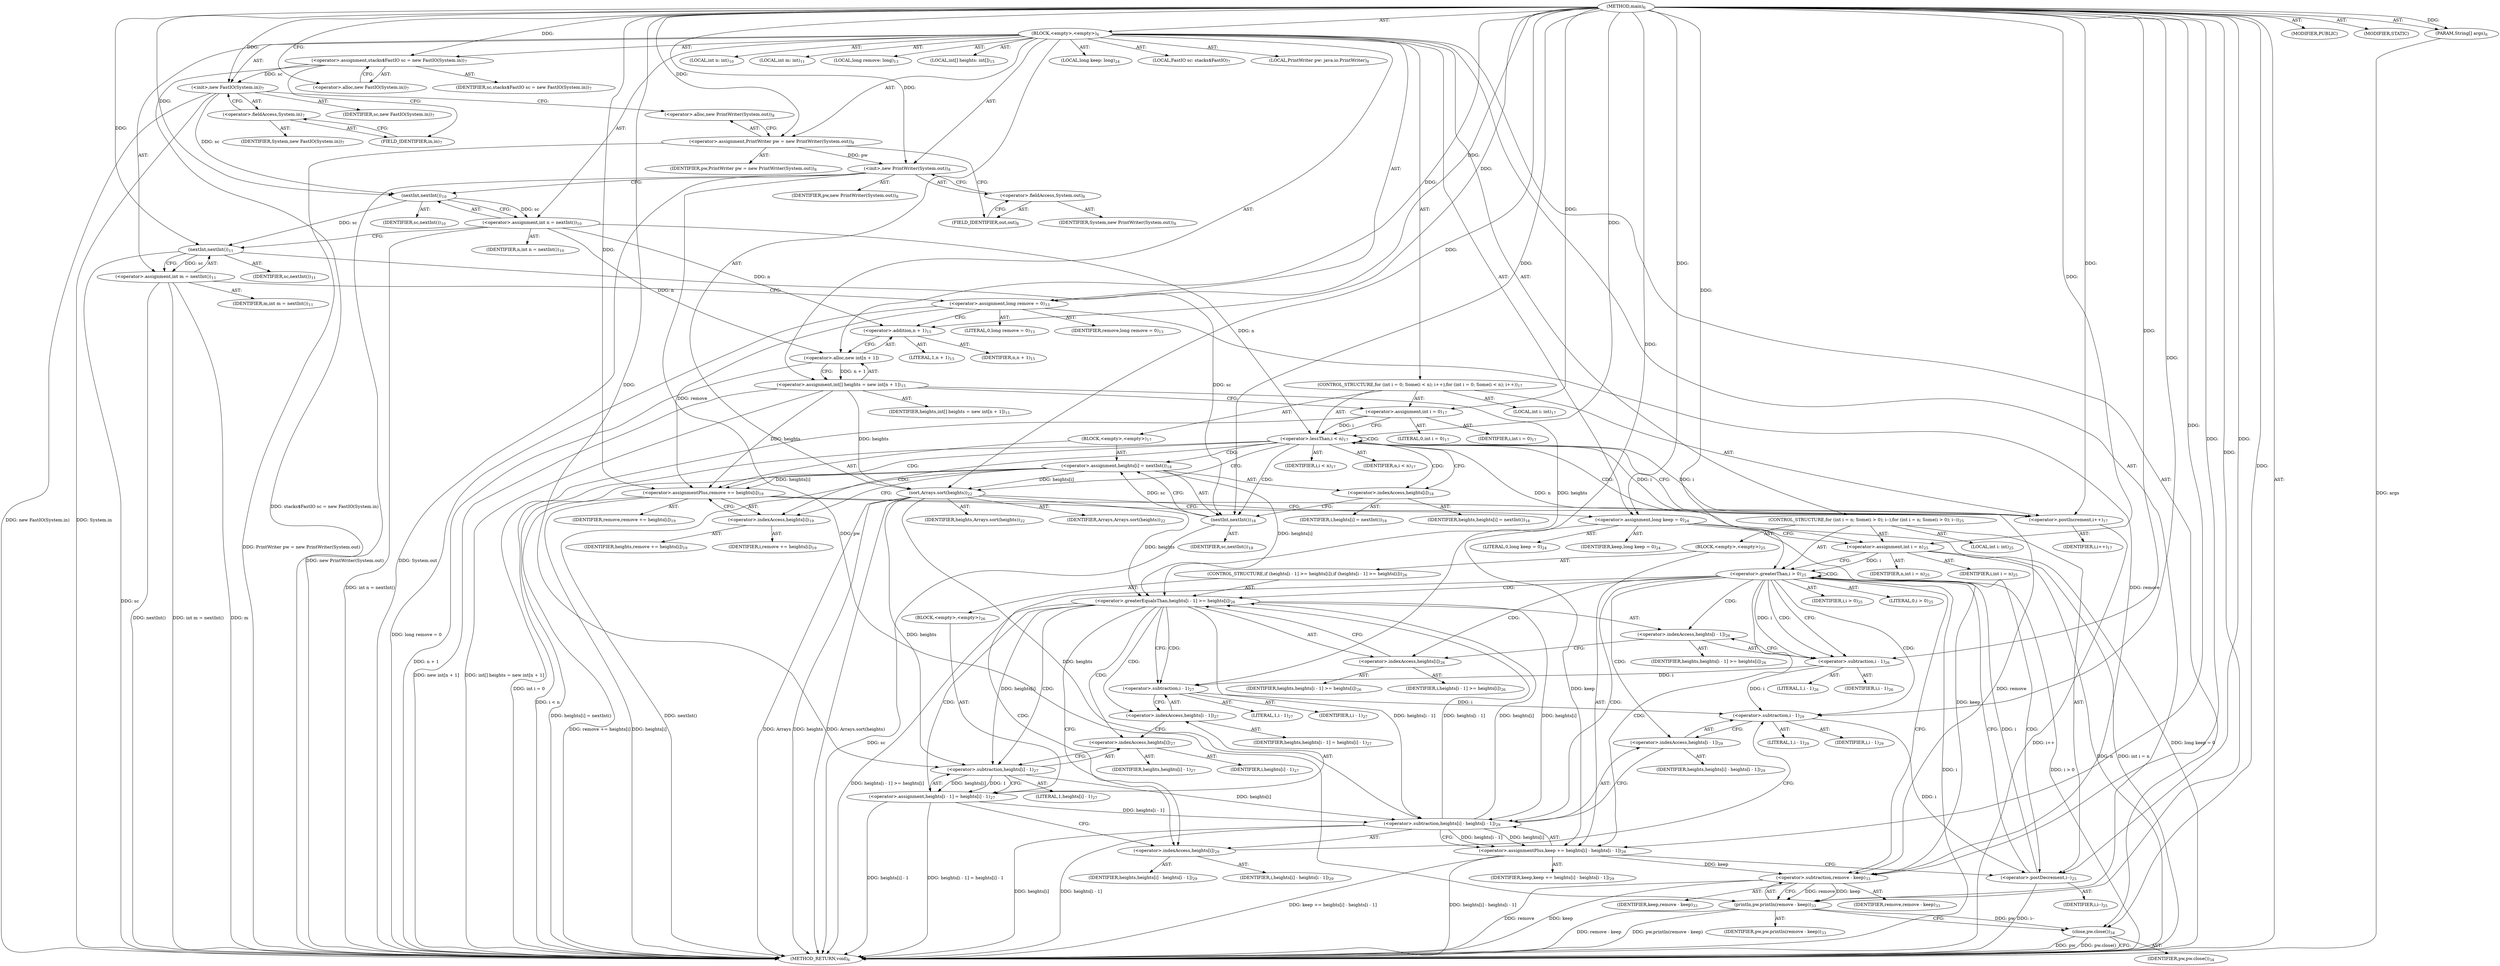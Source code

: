 digraph "main" {  
"33" [label = <(METHOD,main)<SUB>6</SUB>> ]
"34" [label = <(PARAM,String[] args)<SUB>6</SUB>> ]
"35" [label = <(BLOCK,&lt;empty&gt;,&lt;empty&gt;)<SUB>6</SUB>> ]
"4" [label = <(LOCAL,FastIO sc: stacks$FastIO)<SUB>7</SUB>> ]
"36" [label = <(&lt;operator&gt;.assignment,stacks$FastIO sc = new FastIO(System.in))<SUB>7</SUB>> ]
"37" [label = <(IDENTIFIER,sc,stacks$FastIO sc = new FastIO(System.in))<SUB>7</SUB>> ]
"38" [label = <(&lt;operator&gt;.alloc,new FastIO(System.in))<SUB>7</SUB>> ]
"39" [label = <(&lt;init&gt;,new FastIO(System.in))<SUB>7</SUB>> ]
"3" [label = <(IDENTIFIER,sc,new FastIO(System.in))<SUB>7</SUB>> ]
"40" [label = <(&lt;operator&gt;.fieldAccess,System.in)<SUB>7</SUB>> ]
"41" [label = <(IDENTIFIER,System,new FastIO(System.in))<SUB>7</SUB>> ]
"42" [label = <(FIELD_IDENTIFIER,in,in)<SUB>7</SUB>> ]
"6" [label = <(LOCAL,PrintWriter pw: java.io.PrintWriter)<SUB>8</SUB>> ]
"43" [label = <(&lt;operator&gt;.assignment,PrintWriter pw = new PrintWriter(System.out))<SUB>8</SUB>> ]
"44" [label = <(IDENTIFIER,pw,PrintWriter pw = new PrintWriter(System.out))<SUB>8</SUB>> ]
"45" [label = <(&lt;operator&gt;.alloc,new PrintWriter(System.out))<SUB>8</SUB>> ]
"46" [label = <(&lt;init&gt;,new PrintWriter(System.out))<SUB>8</SUB>> ]
"5" [label = <(IDENTIFIER,pw,new PrintWriter(System.out))<SUB>8</SUB>> ]
"47" [label = <(&lt;operator&gt;.fieldAccess,System.out)<SUB>8</SUB>> ]
"48" [label = <(IDENTIFIER,System,new PrintWriter(System.out))<SUB>8</SUB>> ]
"49" [label = <(FIELD_IDENTIFIER,out,out)<SUB>8</SUB>> ]
"50" [label = <(LOCAL,int n: int)<SUB>10</SUB>> ]
"51" [label = <(&lt;operator&gt;.assignment,int n = nextInt())<SUB>10</SUB>> ]
"52" [label = <(IDENTIFIER,n,int n = nextInt())<SUB>10</SUB>> ]
"53" [label = <(nextInt,nextInt())<SUB>10</SUB>> ]
"54" [label = <(IDENTIFIER,sc,nextInt())<SUB>10</SUB>> ]
"55" [label = <(LOCAL,int m: int)<SUB>11</SUB>> ]
"56" [label = <(&lt;operator&gt;.assignment,int m = nextInt())<SUB>11</SUB>> ]
"57" [label = <(IDENTIFIER,m,int m = nextInt())<SUB>11</SUB>> ]
"58" [label = <(nextInt,nextInt())<SUB>11</SUB>> ]
"59" [label = <(IDENTIFIER,sc,nextInt())<SUB>11</SUB>> ]
"60" [label = <(LOCAL,long remove: long)<SUB>13</SUB>> ]
"61" [label = <(&lt;operator&gt;.assignment,long remove = 0)<SUB>13</SUB>> ]
"62" [label = <(IDENTIFIER,remove,long remove = 0)<SUB>13</SUB>> ]
"63" [label = <(LITERAL,0,long remove = 0)<SUB>13</SUB>> ]
"64" [label = <(LOCAL,int[] heights: int[])<SUB>15</SUB>> ]
"65" [label = <(&lt;operator&gt;.assignment,int[] heights = new int[n + 1])<SUB>15</SUB>> ]
"66" [label = <(IDENTIFIER,heights,int[] heights = new int[n + 1])<SUB>15</SUB>> ]
"67" [label = <(&lt;operator&gt;.alloc,new int[n + 1])> ]
"68" [label = <(&lt;operator&gt;.addition,n + 1)<SUB>15</SUB>> ]
"69" [label = <(IDENTIFIER,n,n + 1)<SUB>15</SUB>> ]
"70" [label = <(LITERAL,1,n + 1)<SUB>15</SUB>> ]
"71" [label = <(CONTROL_STRUCTURE,for (int i = 0; Some(i &lt; n); i++),for (int i = 0; Some(i &lt; n); i++))<SUB>17</SUB>> ]
"72" [label = <(LOCAL,int i: int)<SUB>17</SUB>> ]
"73" [label = <(&lt;operator&gt;.assignment,int i = 0)<SUB>17</SUB>> ]
"74" [label = <(IDENTIFIER,i,int i = 0)<SUB>17</SUB>> ]
"75" [label = <(LITERAL,0,int i = 0)<SUB>17</SUB>> ]
"76" [label = <(&lt;operator&gt;.lessThan,i &lt; n)<SUB>17</SUB>> ]
"77" [label = <(IDENTIFIER,i,i &lt; n)<SUB>17</SUB>> ]
"78" [label = <(IDENTIFIER,n,i &lt; n)<SUB>17</SUB>> ]
"79" [label = <(&lt;operator&gt;.postIncrement,i++)<SUB>17</SUB>> ]
"80" [label = <(IDENTIFIER,i,i++)<SUB>17</SUB>> ]
"81" [label = <(BLOCK,&lt;empty&gt;,&lt;empty&gt;)<SUB>17</SUB>> ]
"82" [label = <(&lt;operator&gt;.assignment,heights[i] = nextInt())<SUB>18</SUB>> ]
"83" [label = <(&lt;operator&gt;.indexAccess,heights[i])<SUB>18</SUB>> ]
"84" [label = <(IDENTIFIER,heights,heights[i] = nextInt())<SUB>18</SUB>> ]
"85" [label = <(IDENTIFIER,i,heights[i] = nextInt())<SUB>18</SUB>> ]
"86" [label = <(nextInt,nextInt())<SUB>18</SUB>> ]
"87" [label = <(IDENTIFIER,sc,nextInt())<SUB>18</SUB>> ]
"88" [label = <(&lt;operator&gt;.assignmentPlus,remove += heights[i])<SUB>19</SUB>> ]
"89" [label = <(IDENTIFIER,remove,remove += heights[i])<SUB>19</SUB>> ]
"90" [label = <(&lt;operator&gt;.indexAccess,heights[i])<SUB>19</SUB>> ]
"91" [label = <(IDENTIFIER,heights,remove += heights[i])<SUB>19</SUB>> ]
"92" [label = <(IDENTIFIER,i,remove += heights[i])<SUB>19</SUB>> ]
"93" [label = <(sort,Arrays.sort(heights))<SUB>22</SUB>> ]
"94" [label = <(IDENTIFIER,Arrays,Arrays.sort(heights))<SUB>22</SUB>> ]
"95" [label = <(IDENTIFIER,heights,Arrays.sort(heights))<SUB>22</SUB>> ]
"96" [label = <(LOCAL,long keep: long)<SUB>24</SUB>> ]
"97" [label = <(&lt;operator&gt;.assignment,long keep = 0)<SUB>24</SUB>> ]
"98" [label = <(IDENTIFIER,keep,long keep = 0)<SUB>24</SUB>> ]
"99" [label = <(LITERAL,0,long keep = 0)<SUB>24</SUB>> ]
"100" [label = <(CONTROL_STRUCTURE,for (int i = n; Some(i &gt; 0); i--),for (int i = n; Some(i &gt; 0); i--))<SUB>25</SUB>> ]
"101" [label = <(LOCAL,int i: int)<SUB>25</SUB>> ]
"102" [label = <(&lt;operator&gt;.assignment,int i = n)<SUB>25</SUB>> ]
"103" [label = <(IDENTIFIER,i,int i = n)<SUB>25</SUB>> ]
"104" [label = <(IDENTIFIER,n,int i = n)<SUB>25</SUB>> ]
"105" [label = <(&lt;operator&gt;.greaterThan,i &gt; 0)<SUB>25</SUB>> ]
"106" [label = <(IDENTIFIER,i,i &gt; 0)<SUB>25</SUB>> ]
"107" [label = <(LITERAL,0,i &gt; 0)<SUB>25</SUB>> ]
"108" [label = <(&lt;operator&gt;.postDecrement,i--)<SUB>25</SUB>> ]
"109" [label = <(IDENTIFIER,i,i--)<SUB>25</SUB>> ]
"110" [label = <(BLOCK,&lt;empty&gt;,&lt;empty&gt;)<SUB>25</SUB>> ]
"111" [label = <(CONTROL_STRUCTURE,if (heights[i - 1] &gt;= heights[i]),if (heights[i - 1] &gt;= heights[i]))<SUB>26</SUB>> ]
"112" [label = <(&lt;operator&gt;.greaterEqualsThan,heights[i - 1] &gt;= heights[i])<SUB>26</SUB>> ]
"113" [label = <(&lt;operator&gt;.indexAccess,heights[i - 1])<SUB>26</SUB>> ]
"114" [label = <(IDENTIFIER,heights,heights[i - 1] &gt;= heights[i])<SUB>26</SUB>> ]
"115" [label = <(&lt;operator&gt;.subtraction,i - 1)<SUB>26</SUB>> ]
"116" [label = <(IDENTIFIER,i,i - 1)<SUB>26</SUB>> ]
"117" [label = <(LITERAL,1,i - 1)<SUB>26</SUB>> ]
"118" [label = <(&lt;operator&gt;.indexAccess,heights[i])<SUB>26</SUB>> ]
"119" [label = <(IDENTIFIER,heights,heights[i - 1] &gt;= heights[i])<SUB>26</SUB>> ]
"120" [label = <(IDENTIFIER,i,heights[i - 1] &gt;= heights[i])<SUB>26</SUB>> ]
"121" [label = <(BLOCK,&lt;empty&gt;,&lt;empty&gt;)<SUB>26</SUB>> ]
"122" [label = <(&lt;operator&gt;.assignment,heights[i - 1] = heights[i] - 1)<SUB>27</SUB>> ]
"123" [label = <(&lt;operator&gt;.indexAccess,heights[i - 1])<SUB>27</SUB>> ]
"124" [label = <(IDENTIFIER,heights,heights[i - 1] = heights[i] - 1)<SUB>27</SUB>> ]
"125" [label = <(&lt;operator&gt;.subtraction,i - 1)<SUB>27</SUB>> ]
"126" [label = <(IDENTIFIER,i,i - 1)<SUB>27</SUB>> ]
"127" [label = <(LITERAL,1,i - 1)<SUB>27</SUB>> ]
"128" [label = <(&lt;operator&gt;.subtraction,heights[i] - 1)<SUB>27</SUB>> ]
"129" [label = <(&lt;operator&gt;.indexAccess,heights[i])<SUB>27</SUB>> ]
"130" [label = <(IDENTIFIER,heights,heights[i] - 1)<SUB>27</SUB>> ]
"131" [label = <(IDENTIFIER,i,heights[i] - 1)<SUB>27</SUB>> ]
"132" [label = <(LITERAL,1,heights[i] - 1)<SUB>27</SUB>> ]
"133" [label = <(&lt;operator&gt;.assignmentPlus,keep += heights[i] - heights[i - 1])<SUB>29</SUB>> ]
"134" [label = <(IDENTIFIER,keep,keep += heights[i] - heights[i - 1])<SUB>29</SUB>> ]
"135" [label = <(&lt;operator&gt;.subtraction,heights[i] - heights[i - 1])<SUB>29</SUB>> ]
"136" [label = <(&lt;operator&gt;.indexAccess,heights[i])<SUB>29</SUB>> ]
"137" [label = <(IDENTIFIER,heights,heights[i] - heights[i - 1])<SUB>29</SUB>> ]
"138" [label = <(IDENTIFIER,i,heights[i] - heights[i - 1])<SUB>29</SUB>> ]
"139" [label = <(&lt;operator&gt;.indexAccess,heights[i - 1])<SUB>29</SUB>> ]
"140" [label = <(IDENTIFIER,heights,heights[i] - heights[i - 1])<SUB>29</SUB>> ]
"141" [label = <(&lt;operator&gt;.subtraction,i - 1)<SUB>29</SUB>> ]
"142" [label = <(IDENTIFIER,i,i - 1)<SUB>29</SUB>> ]
"143" [label = <(LITERAL,1,i - 1)<SUB>29</SUB>> ]
"144" [label = <(println,pw.println(remove - keep))<SUB>33</SUB>> ]
"145" [label = <(IDENTIFIER,pw,pw.println(remove - keep))<SUB>33</SUB>> ]
"146" [label = <(&lt;operator&gt;.subtraction,remove - keep)<SUB>33</SUB>> ]
"147" [label = <(IDENTIFIER,remove,remove - keep)<SUB>33</SUB>> ]
"148" [label = <(IDENTIFIER,keep,remove - keep)<SUB>33</SUB>> ]
"149" [label = <(close,pw.close())<SUB>34</SUB>> ]
"150" [label = <(IDENTIFIER,pw,pw.close())<SUB>34</SUB>> ]
"151" [label = <(MODIFIER,PUBLIC)> ]
"152" [label = <(MODIFIER,STATIC)> ]
"153" [label = <(METHOD_RETURN,void)<SUB>6</SUB>> ]
  "33" -> "34"  [ label = "AST: "] 
  "33" -> "35"  [ label = "AST: "] 
  "33" -> "151"  [ label = "AST: "] 
  "33" -> "152"  [ label = "AST: "] 
  "33" -> "153"  [ label = "AST: "] 
  "35" -> "4"  [ label = "AST: "] 
  "35" -> "36"  [ label = "AST: "] 
  "35" -> "39"  [ label = "AST: "] 
  "35" -> "6"  [ label = "AST: "] 
  "35" -> "43"  [ label = "AST: "] 
  "35" -> "46"  [ label = "AST: "] 
  "35" -> "50"  [ label = "AST: "] 
  "35" -> "51"  [ label = "AST: "] 
  "35" -> "55"  [ label = "AST: "] 
  "35" -> "56"  [ label = "AST: "] 
  "35" -> "60"  [ label = "AST: "] 
  "35" -> "61"  [ label = "AST: "] 
  "35" -> "64"  [ label = "AST: "] 
  "35" -> "65"  [ label = "AST: "] 
  "35" -> "71"  [ label = "AST: "] 
  "35" -> "93"  [ label = "AST: "] 
  "35" -> "96"  [ label = "AST: "] 
  "35" -> "97"  [ label = "AST: "] 
  "35" -> "100"  [ label = "AST: "] 
  "35" -> "144"  [ label = "AST: "] 
  "35" -> "149"  [ label = "AST: "] 
  "36" -> "37"  [ label = "AST: "] 
  "36" -> "38"  [ label = "AST: "] 
  "39" -> "3"  [ label = "AST: "] 
  "39" -> "40"  [ label = "AST: "] 
  "40" -> "41"  [ label = "AST: "] 
  "40" -> "42"  [ label = "AST: "] 
  "43" -> "44"  [ label = "AST: "] 
  "43" -> "45"  [ label = "AST: "] 
  "46" -> "5"  [ label = "AST: "] 
  "46" -> "47"  [ label = "AST: "] 
  "47" -> "48"  [ label = "AST: "] 
  "47" -> "49"  [ label = "AST: "] 
  "51" -> "52"  [ label = "AST: "] 
  "51" -> "53"  [ label = "AST: "] 
  "53" -> "54"  [ label = "AST: "] 
  "56" -> "57"  [ label = "AST: "] 
  "56" -> "58"  [ label = "AST: "] 
  "58" -> "59"  [ label = "AST: "] 
  "61" -> "62"  [ label = "AST: "] 
  "61" -> "63"  [ label = "AST: "] 
  "65" -> "66"  [ label = "AST: "] 
  "65" -> "67"  [ label = "AST: "] 
  "67" -> "68"  [ label = "AST: "] 
  "68" -> "69"  [ label = "AST: "] 
  "68" -> "70"  [ label = "AST: "] 
  "71" -> "72"  [ label = "AST: "] 
  "71" -> "73"  [ label = "AST: "] 
  "71" -> "76"  [ label = "AST: "] 
  "71" -> "79"  [ label = "AST: "] 
  "71" -> "81"  [ label = "AST: "] 
  "73" -> "74"  [ label = "AST: "] 
  "73" -> "75"  [ label = "AST: "] 
  "76" -> "77"  [ label = "AST: "] 
  "76" -> "78"  [ label = "AST: "] 
  "79" -> "80"  [ label = "AST: "] 
  "81" -> "82"  [ label = "AST: "] 
  "81" -> "88"  [ label = "AST: "] 
  "82" -> "83"  [ label = "AST: "] 
  "82" -> "86"  [ label = "AST: "] 
  "83" -> "84"  [ label = "AST: "] 
  "83" -> "85"  [ label = "AST: "] 
  "86" -> "87"  [ label = "AST: "] 
  "88" -> "89"  [ label = "AST: "] 
  "88" -> "90"  [ label = "AST: "] 
  "90" -> "91"  [ label = "AST: "] 
  "90" -> "92"  [ label = "AST: "] 
  "93" -> "94"  [ label = "AST: "] 
  "93" -> "95"  [ label = "AST: "] 
  "97" -> "98"  [ label = "AST: "] 
  "97" -> "99"  [ label = "AST: "] 
  "100" -> "101"  [ label = "AST: "] 
  "100" -> "102"  [ label = "AST: "] 
  "100" -> "105"  [ label = "AST: "] 
  "100" -> "108"  [ label = "AST: "] 
  "100" -> "110"  [ label = "AST: "] 
  "102" -> "103"  [ label = "AST: "] 
  "102" -> "104"  [ label = "AST: "] 
  "105" -> "106"  [ label = "AST: "] 
  "105" -> "107"  [ label = "AST: "] 
  "108" -> "109"  [ label = "AST: "] 
  "110" -> "111"  [ label = "AST: "] 
  "110" -> "133"  [ label = "AST: "] 
  "111" -> "112"  [ label = "AST: "] 
  "111" -> "121"  [ label = "AST: "] 
  "112" -> "113"  [ label = "AST: "] 
  "112" -> "118"  [ label = "AST: "] 
  "113" -> "114"  [ label = "AST: "] 
  "113" -> "115"  [ label = "AST: "] 
  "115" -> "116"  [ label = "AST: "] 
  "115" -> "117"  [ label = "AST: "] 
  "118" -> "119"  [ label = "AST: "] 
  "118" -> "120"  [ label = "AST: "] 
  "121" -> "122"  [ label = "AST: "] 
  "122" -> "123"  [ label = "AST: "] 
  "122" -> "128"  [ label = "AST: "] 
  "123" -> "124"  [ label = "AST: "] 
  "123" -> "125"  [ label = "AST: "] 
  "125" -> "126"  [ label = "AST: "] 
  "125" -> "127"  [ label = "AST: "] 
  "128" -> "129"  [ label = "AST: "] 
  "128" -> "132"  [ label = "AST: "] 
  "129" -> "130"  [ label = "AST: "] 
  "129" -> "131"  [ label = "AST: "] 
  "133" -> "134"  [ label = "AST: "] 
  "133" -> "135"  [ label = "AST: "] 
  "135" -> "136"  [ label = "AST: "] 
  "135" -> "139"  [ label = "AST: "] 
  "136" -> "137"  [ label = "AST: "] 
  "136" -> "138"  [ label = "AST: "] 
  "139" -> "140"  [ label = "AST: "] 
  "139" -> "141"  [ label = "AST: "] 
  "141" -> "142"  [ label = "AST: "] 
  "141" -> "143"  [ label = "AST: "] 
  "144" -> "145"  [ label = "AST: "] 
  "144" -> "146"  [ label = "AST: "] 
  "146" -> "147"  [ label = "AST: "] 
  "146" -> "148"  [ label = "AST: "] 
  "149" -> "150"  [ label = "AST: "] 
  "36" -> "42"  [ label = "CFG: "] 
  "39" -> "45"  [ label = "CFG: "] 
  "43" -> "49"  [ label = "CFG: "] 
  "46" -> "53"  [ label = "CFG: "] 
  "51" -> "58"  [ label = "CFG: "] 
  "56" -> "61"  [ label = "CFG: "] 
  "61" -> "68"  [ label = "CFG: "] 
  "65" -> "73"  [ label = "CFG: "] 
  "93" -> "97"  [ label = "CFG: "] 
  "97" -> "102"  [ label = "CFG: "] 
  "144" -> "149"  [ label = "CFG: "] 
  "149" -> "153"  [ label = "CFG: "] 
  "38" -> "36"  [ label = "CFG: "] 
  "40" -> "39"  [ label = "CFG: "] 
  "45" -> "43"  [ label = "CFG: "] 
  "47" -> "46"  [ label = "CFG: "] 
  "53" -> "51"  [ label = "CFG: "] 
  "58" -> "56"  [ label = "CFG: "] 
  "67" -> "65"  [ label = "CFG: "] 
  "73" -> "76"  [ label = "CFG: "] 
  "76" -> "83"  [ label = "CFG: "] 
  "76" -> "93"  [ label = "CFG: "] 
  "79" -> "76"  [ label = "CFG: "] 
  "102" -> "105"  [ label = "CFG: "] 
  "105" -> "115"  [ label = "CFG: "] 
  "105" -> "146"  [ label = "CFG: "] 
  "108" -> "105"  [ label = "CFG: "] 
  "146" -> "144"  [ label = "CFG: "] 
  "42" -> "40"  [ label = "CFG: "] 
  "49" -> "47"  [ label = "CFG: "] 
  "68" -> "67"  [ label = "CFG: "] 
  "82" -> "90"  [ label = "CFG: "] 
  "88" -> "79"  [ label = "CFG: "] 
  "133" -> "108"  [ label = "CFG: "] 
  "83" -> "86"  [ label = "CFG: "] 
  "86" -> "82"  [ label = "CFG: "] 
  "90" -> "88"  [ label = "CFG: "] 
  "112" -> "125"  [ label = "CFG: "] 
  "112" -> "136"  [ label = "CFG: "] 
  "135" -> "133"  [ label = "CFG: "] 
  "113" -> "118"  [ label = "CFG: "] 
  "118" -> "112"  [ label = "CFG: "] 
  "122" -> "136"  [ label = "CFG: "] 
  "136" -> "141"  [ label = "CFG: "] 
  "139" -> "135"  [ label = "CFG: "] 
  "115" -> "113"  [ label = "CFG: "] 
  "123" -> "129"  [ label = "CFG: "] 
  "128" -> "122"  [ label = "CFG: "] 
  "141" -> "139"  [ label = "CFG: "] 
  "125" -> "123"  [ label = "CFG: "] 
  "129" -> "128"  [ label = "CFG: "] 
  "33" -> "38"  [ label = "CFG: "] 
  "34" -> "153"  [ label = "DDG: args"] 
  "36" -> "153"  [ label = "DDG: stacks$FastIO sc = new FastIO(System.in)"] 
  "39" -> "153"  [ label = "DDG: System.in"] 
  "39" -> "153"  [ label = "DDG: new FastIO(System.in)"] 
  "43" -> "153"  [ label = "DDG: PrintWriter pw = new PrintWriter(System.out)"] 
  "46" -> "153"  [ label = "DDG: System.out"] 
  "46" -> "153"  [ label = "DDG: new PrintWriter(System.out)"] 
  "51" -> "153"  [ label = "DDG: int n = nextInt()"] 
  "56" -> "153"  [ label = "DDG: m"] 
  "58" -> "153"  [ label = "DDG: sc"] 
  "56" -> "153"  [ label = "DDG: nextInt()"] 
  "56" -> "153"  [ label = "DDG: int m = nextInt()"] 
  "61" -> "153"  [ label = "DDG: long remove = 0"] 
  "67" -> "153"  [ label = "DDG: n + 1"] 
  "65" -> "153"  [ label = "DDG: new int[n + 1]"] 
  "65" -> "153"  [ label = "DDG: int[] heights = new int[n + 1]"] 
  "73" -> "153"  [ label = "DDG: int i = 0"] 
  "76" -> "153"  [ label = "DDG: i &lt; n"] 
  "93" -> "153"  [ label = "DDG: heights"] 
  "93" -> "153"  [ label = "DDG: Arrays.sort(heights)"] 
  "97" -> "153"  [ label = "DDG: long keep = 0"] 
  "102" -> "153"  [ label = "DDG: n"] 
  "102" -> "153"  [ label = "DDG: int i = n"] 
  "105" -> "153"  [ label = "DDG: i"] 
  "105" -> "153"  [ label = "DDG: i &gt; 0"] 
  "146" -> "153"  [ label = "DDG: remove"] 
  "146" -> "153"  [ label = "DDG: keep"] 
  "144" -> "153"  [ label = "DDG: remove - keep"] 
  "144" -> "153"  [ label = "DDG: pw.println(remove - keep)"] 
  "149" -> "153"  [ label = "DDG: pw"] 
  "149" -> "153"  [ label = "DDG: pw.close()"] 
  "112" -> "153"  [ label = "DDG: heights[i - 1] &gt;= heights[i]"] 
  "122" -> "153"  [ label = "DDG: heights[i] - 1"] 
  "122" -> "153"  [ label = "DDG: heights[i - 1] = heights[i] - 1"] 
  "135" -> "153"  [ label = "DDG: heights[i]"] 
  "135" -> "153"  [ label = "DDG: heights[i - 1]"] 
  "133" -> "153"  [ label = "DDG: heights[i] - heights[i - 1]"] 
  "133" -> "153"  [ label = "DDG: keep += heights[i] - heights[i - 1]"] 
  "108" -> "153"  [ label = "DDG: i--"] 
  "86" -> "153"  [ label = "DDG: sc"] 
  "82" -> "153"  [ label = "DDG: nextInt()"] 
  "82" -> "153"  [ label = "DDG: heights[i] = nextInt()"] 
  "88" -> "153"  [ label = "DDG: heights[i]"] 
  "88" -> "153"  [ label = "DDG: remove += heights[i]"] 
  "79" -> "153"  [ label = "DDG: i++"] 
  "93" -> "153"  [ label = "DDG: Arrays"] 
  "33" -> "34"  [ label = "DDG: "] 
  "33" -> "36"  [ label = "DDG: "] 
  "33" -> "43"  [ label = "DDG: "] 
  "53" -> "51"  [ label = "DDG: sc"] 
  "58" -> "56"  [ label = "DDG: sc"] 
  "33" -> "61"  [ label = "DDG: "] 
  "67" -> "65"  [ label = "DDG: n + 1"] 
  "33" -> "97"  [ label = "DDG: "] 
  "36" -> "39"  [ label = "DDG: sc"] 
  "33" -> "39"  [ label = "DDG: "] 
  "43" -> "46"  [ label = "DDG: pw"] 
  "33" -> "46"  [ label = "DDG: "] 
  "33" -> "73"  [ label = "DDG: "] 
  "33" -> "93"  [ label = "DDG: "] 
  "65" -> "93"  [ label = "DDG: heights"] 
  "82" -> "93"  [ label = "DDG: heights[i]"] 
  "76" -> "102"  [ label = "DDG: n"] 
  "33" -> "102"  [ label = "DDG: "] 
  "46" -> "144"  [ label = "DDG: pw"] 
  "33" -> "144"  [ label = "DDG: "] 
  "146" -> "144"  [ label = "DDG: remove"] 
  "146" -> "144"  [ label = "DDG: keep"] 
  "144" -> "149"  [ label = "DDG: pw"] 
  "33" -> "149"  [ label = "DDG: "] 
  "39" -> "53"  [ label = "DDG: sc"] 
  "33" -> "53"  [ label = "DDG: "] 
  "53" -> "58"  [ label = "DDG: sc"] 
  "33" -> "58"  [ label = "DDG: "] 
  "51" -> "67"  [ label = "DDG: n"] 
  "33" -> "67"  [ label = "DDG: "] 
  "73" -> "76"  [ label = "DDG: i"] 
  "79" -> "76"  [ label = "DDG: i"] 
  "33" -> "76"  [ label = "DDG: "] 
  "51" -> "76"  [ label = "DDG: n"] 
  "76" -> "79"  [ label = "DDG: i"] 
  "33" -> "79"  [ label = "DDG: "] 
  "86" -> "82"  [ label = "DDG: sc"] 
  "65" -> "88"  [ label = "DDG: heights"] 
  "82" -> "88"  [ label = "DDG: heights[i]"] 
  "102" -> "105"  [ label = "DDG: i"] 
  "108" -> "105"  [ label = "DDG: i"] 
  "33" -> "105"  [ label = "DDG: "] 
  "141" -> "108"  [ label = "DDG: i"] 
  "33" -> "108"  [ label = "DDG: "] 
  "135" -> "133"  [ label = "DDG: heights[i]"] 
  "135" -> "133"  [ label = "DDG: heights[i - 1]"] 
  "61" -> "146"  [ label = "DDG: remove"] 
  "88" -> "146"  [ label = "DDG: remove"] 
  "33" -> "146"  [ label = "DDG: "] 
  "97" -> "146"  [ label = "DDG: keep"] 
  "133" -> "146"  [ label = "DDG: keep"] 
  "51" -> "68"  [ label = "DDG: n"] 
  "33" -> "68"  [ label = "DDG: "] 
  "61" -> "88"  [ label = "DDG: remove"] 
  "33" -> "88"  [ label = "DDG: "] 
  "97" -> "133"  [ label = "DDG: keep"] 
  "33" -> "133"  [ label = "DDG: "] 
  "58" -> "86"  [ label = "DDG: sc"] 
  "33" -> "86"  [ label = "DDG: "] 
  "93" -> "112"  [ label = "DDG: heights"] 
  "135" -> "112"  [ label = "DDG: heights[i - 1]"] 
  "135" -> "112"  [ label = "DDG: heights[i]"] 
  "65" -> "112"  [ label = "DDG: heights"] 
  "82" -> "112"  [ label = "DDG: heights[i]"] 
  "128" -> "122"  [ label = "DDG: heights[i]"] 
  "128" -> "122"  [ label = "DDG: 1"] 
  "93" -> "135"  [ label = "DDG: heights"] 
  "112" -> "135"  [ label = "DDG: heights[i]"] 
  "128" -> "135"  [ label = "DDG: heights[i]"] 
  "112" -> "135"  [ label = "DDG: heights[i - 1]"] 
  "122" -> "135"  [ label = "DDG: heights[i - 1]"] 
  "105" -> "115"  [ label = "DDG: i"] 
  "33" -> "115"  [ label = "DDG: "] 
  "93" -> "128"  [ label = "DDG: heights"] 
  "112" -> "128"  [ label = "DDG: heights[i]"] 
  "33" -> "128"  [ label = "DDG: "] 
  "115" -> "141"  [ label = "DDG: i"] 
  "125" -> "141"  [ label = "DDG: i"] 
  "33" -> "141"  [ label = "DDG: "] 
  "115" -> "125"  [ label = "DDG: i"] 
  "33" -> "125"  [ label = "DDG: "] 
  "76" -> "76"  [ label = "CDG: "] 
  "76" -> "82"  [ label = "CDG: "] 
  "76" -> "90"  [ label = "CDG: "] 
  "76" -> "79"  [ label = "CDG: "] 
  "76" -> "83"  [ label = "CDG: "] 
  "76" -> "88"  [ label = "CDG: "] 
  "76" -> "86"  [ label = "CDG: "] 
  "105" -> "115"  [ label = "CDG: "] 
  "105" -> "141"  [ label = "CDG: "] 
  "105" -> "113"  [ label = "CDG: "] 
  "105" -> "136"  [ label = "CDG: "] 
  "105" -> "112"  [ label = "CDG: "] 
  "105" -> "105"  [ label = "CDG: "] 
  "105" -> "118"  [ label = "CDG: "] 
  "105" -> "135"  [ label = "CDG: "] 
  "105" -> "139"  [ label = "CDG: "] 
  "105" -> "108"  [ label = "CDG: "] 
  "105" -> "133"  [ label = "CDG: "] 
  "112" -> "122"  [ label = "CDG: "] 
  "112" -> "128"  [ label = "CDG: "] 
  "112" -> "123"  [ label = "CDG: "] 
  "112" -> "129"  [ label = "CDG: "] 
  "112" -> "125"  [ label = "CDG: "] 
}
